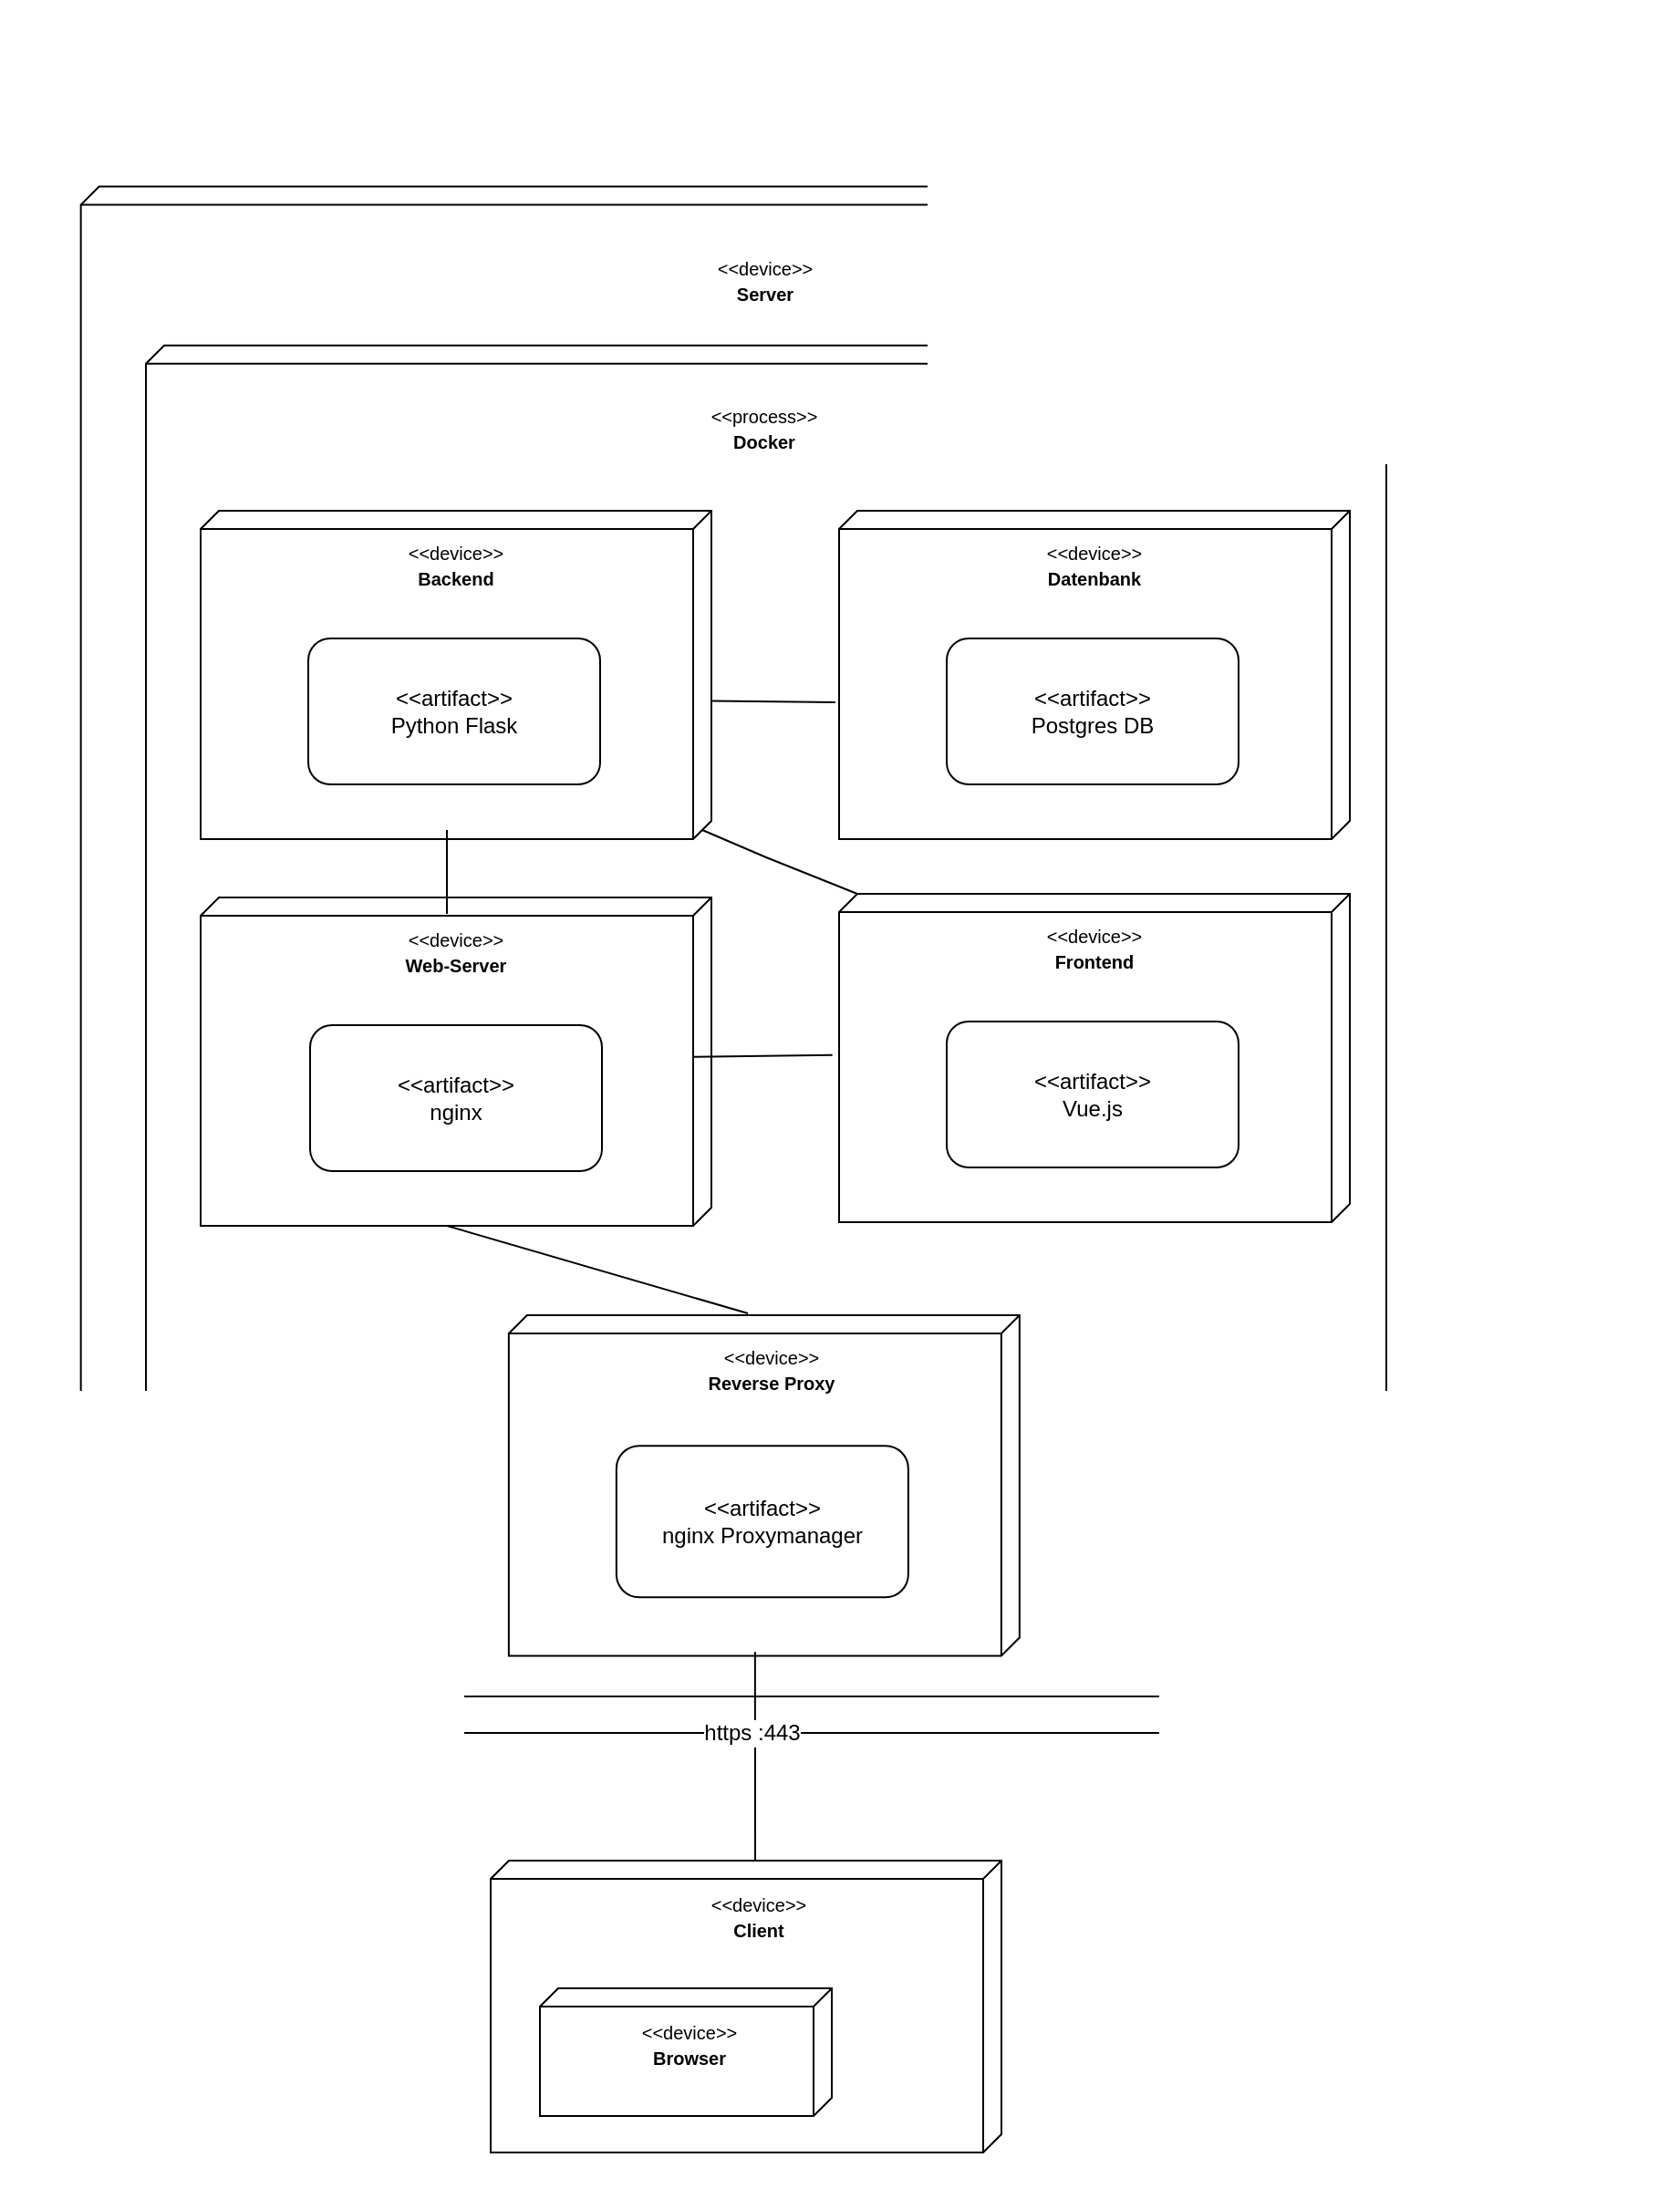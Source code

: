 <mxfile version="17.4.2" type="device"><diagram name="Page-1" id="5f0bae14-7c28-e335-631c-24af17079c00"><mxGraphModel dx="2120" dy="1741" grid="1" gridSize="10" guides="1" tooltips="1" connect="1" arrows="1" fold="1" page="1" pageScale="1" pageWidth="1100" pageHeight="850" background="none" math="0" shadow="0"><root><mxCell id="0"/><mxCell id="1" parent="0"/><mxCell id="EcndIMEGltesRKWlPQND-66" value="" style="group" vertex="1" connectable="0" parent="1"><mxGeometry x="-40" y="-270" width="920" height="950" as="geometry"/></mxCell><mxCell id="EcndIMEGltesRKWlPQND-67" value="" style="verticalAlign=top;align=left;shape=cube;size=10;direction=south;fontStyle=0;html=1;boundedLbl=1;spacingLeft=5;" vertex="1" parent="EcndIMEGltesRKWlPQND-66"><mxGeometry x="44.337" y="102.302" width="764.819" height="847.698" as="geometry"/></mxCell><mxCell id="EcndIMEGltesRKWlPQND-68" value="&lt;div style=&quot;font-size: 10px&quot;&gt;&lt;font style=&quot;font-size: 10px&quot;&gt;&amp;lt;&amp;lt;device&amp;gt;&amp;gt;&lt;/font&gt;&lt;/div&gt;&lt;font style=&quot;font-size: 10px&quot;&gt;&lt;b&gt;Server&lt;/b&gt;&lt;br&gt;&lt;/font&gt;" style="text;html=1;strokeColor=none;fillColor=none;align=center;verticalAlign=middle;whiteSpace=wrap;rounded=0;" vertex="1" parent="EcndIMEGltesRKWlPQND-66"><mxGeometry x="321.447" y="76.243" width="197.143" height="158.333" as="geometry"/></mxCell><mxCell id="EcndIMEGltesRKWlPQND-34" value="" style="group" vertex="1" connectable="0" parent="1"><mxGeometry y="-170" width="830" height="830" as="geometry"/></mxCell><mxCell id="EcndIMEGltesRKWlPQND-35" value="" style="verticalAlign=top;align=left;shape=cube;size=10;direction=south;fontStyle=0;html=1;boundedLbl=1;spacingLeft=5;" vertex="1" parent="EcndIMEGltesRKWlPQND-34"><mxGeometry x="40" y="89.38" width="690" height="740.62" as="geometry"/></mxCell><mxCell id="EcndIMEGltesRKWlPQND-36" value="&lt;div style=&quot;font-size: 10px&quot;&gt;&lt;font style=&quot;font-size: 10px&quot;&gt;&amp;lt;&amp;lt;process&amp;gt;&amp;gt;&lt;/font&gt;&lt;/div&gt;&lt;font style=&quot;font-size: 10px&quot;&gt;&lt;b&gt;Docker&lt;/b&gt;&lt;br&gt;&lt;/font&gt;" style="text;html=1;strokeColor=none;fillColor=none;align=center;verticalAlign=middle;whiteSpace=wrap;rounded=0;" vertex="1" parent="EcndIMEGltesRKWlPQND-34"><mxGeometry x="290.001" y="66.613" width="177.857" height="138.333" as="geometry"/></mxCell><mxCell id="EcndIMEGltesRKWlPQND-75" value="" style="group" vertex="1" connectable="0" parent="EcndIMEGltesRKWlPQND-34"><mxGeometry x="420" y="390" width="280" height="180" as="geometry"/></mxCell><mxCell id="EcndIMEGltesRKWlPQND-76" value="" style="verticalAlign=top;align=left;shape=cube;size=10;direction=south;fontStyle=0;html=1;boundedLbl=1;spacingLeft=5;" vertex="1" parent="EcndIMEGltesRKWlPQND-75"><mxGeometry width="280" height="180" as="geometry"/></mxCell><mxCell id="EcndIMEGltesRKWlPQND-77" value="&lt;div style=&quot;font-size: 10px&quot;&gt;&lt;font style=&quot;font-size: 10px&quot;&gt;&amp;lt;&amp;lt;device&amp;gt;&amp;gt;&lt;/font&gt;&lt;/div&gt;&lt;font style=&quot;font-size: 10px&quot;&gt;&lt;b&gt;Frontend&lt;/b&gt;&lt;br&gt;&lt;/font&gt;" style="text;html=1;strokeColor=none;fillColor=none;align=center;verticalAlign=middle;whiteSpace=wrap;rounded=0;" vertex="1" parent="EcndIMEGltesRKWlPQND-75"><mxGeometry x="110" y="16" width="60" height="30" as="geometry"/></mxCell><mxCell id="EcndIMEGltesRKWlPQND-78" value="&lt;div style=&quot;font-size: 12px&quot; align=&quot;center&quot;&gt;&lt;font style=&quot;font-size: 12px&quot;&gt;&amp;lt;&amp;lt;artifact&amp;gt;&amp;gt;&lt;/font&gt;&lt;/div&gt;&lt;div style=&quot;font-size: 12px&quot; align=&quot;center&quot;&gt;Vue.js&lt;font style=&quot;font-size: 12px&quot;&gt;&lt;br&gt;&lt;/font&gt;&lt;/div&gt;" style="rounded=1;whiteSpace=wrap;html=1;fontSize=10;" vertex="1" parent="EcndIMEGltesRKWlPQND-75"><mxGeometry x="59" y="70" width="160" height="80" as="geometry"/></mxCell><mxCell id="EcndIMEGltesRKWlPQND-30" value="" style="group" vertex="1" connectable="0" parent="EcndIMEGltesRKWlPQND-34"><mxGeometry x="70" y="180" width="280" height="180" as="geometry"/></mxCell><mxCell id="EcndIMEGltesRKWlPQND-31" value="" style="verticalAlign=top;align=left;shape=cube;size=10;direction=south;fontStyle=0;html=1;boundedLbl=1;spacingLeft=5;" vertex="1" parent="EcndIMEGltesRKWlPQND-30"><mxGeometry width="280" height="180" as="geometry"/></mxCell><mxCell id="EcndIMEGltesRKWlPQND-32" value="&lt;div style=&quot;font-size: 10px&quot;&gt;&lt;font style=&quot;font-size: 10px&quot;&gt;&amp;lt;&amp;lt;device&amp;gt;&amp;gt;&lt;/font&gt;&lt;/div&gt;&lt;font style=&quot;font-size: 10px&quot;&gt;&lt;b&gt;Backend&lt;/b&gt;&lt;br&gt;&lt;/font&gt;" style="text;html=1;strokeColor=none;fillColor=none;align=center;verticalAlign=middle;whiteSpace=wrap;rounded=0;" vertex="1" parent="EcndIMEGltesRKWlPQND-30"><mxGeometry x="110" y="16" width="60" height="30" as="geometry"/></mxCell><mxCell id="EcndIMEGltesRKWlPQND-33" value="&lt;div style=&quot;font-size: 12px&quot; align=&quot;center&quot;&gt;&lt;font style=&quot;font-size: 12px&quot;&gt;&amp;lt;&amp;lt;artifact&amp;gt;&amp;gt;&lt;/font&gt;&lt;/div&gt;&lt;div style=&quot;font-size: 12px&quot; align=&quot;center&quot;&gt;&lt;font style=&quot;font-size: 12px&quot;&gt;Python Flask&lt;br&gt;&lt;/font&gt;&lt;/div&gt;" style="rounded=1;whiteSpace=wrap;html=1;fontSize=10;" vertex="1" parent="EcndIMEGltesRKWlPQND-30"><mxGeometry x="59" y="70" width="160" height="80" as="geometry"/></mxCell><mxCell id="EcndIMEGltesRKWlPQND-38" value="" style="group" vertex="1" connectable="0" parent="EcndIMEGltesRKWlPQND-34"><mxGeometry x="238.93" y="620" width="280" height="186.75" as="geometry"/></mxCell><mxCell id="EcndIMEGltesRKWlPQND-39" value="" style="verticalAlign=top;align=left;shape=cube;size=10;direction=south;fontStyle=0;html=1;boundedLbl=1;spacingLeft=5;" vertex="1" parent="EcndIMEGltesRKWlPQND-38"><mxGeometry y="1" width="280" height="186.75" as="geometry"/></mxCell><mxCell id="EcndIMEGltesRKWlPQND-40" value="&lt;div style=&quot;font-size: 10px&quot;&gt;&lt;font style=&quot;font-size: 10px&quot;&gt;&amp;lt;&amp;lt;device&amp;gt;&amp;gt;&lt;/font&gt;&lt;/div&gt;&lt;font style=&quot;font-size: 10px&quot;&gt;&lt;b&gt;Reverse Proxy&lt;/b&gt;&lt;br&gt;&lt;/font&gt;" style="text;html=1;strokeColor=none;fillColor=none;align=center;verticalAlign=middle;whiteSpace=wrap;rounded=0;" vertex="1" parent="EcndIMEGltesRKWlPQND-38"><mxGeometry x="104" y="16.6" width="80" height="31.125" as="geometry"/></mxCell><mxCell id="EcndIMEGltesRKWlPQND-41" value="&lt;div style=&quot;font-size: 12px&quot; align=&quot;center&quot;&gt;&lt;font style=&quot;font-size: 12px&quot;&gt;&amp;lt;&amp;lt;artifact&amp;gt;&amp;gt;&lt;/font&gt;&lt;/div&gt;&lt;div style=&quot;font-size: 12px&quot; align=&quot;center&quot;&gt;&lt;font style=&quot;font-size: 12px&quot;&gt;nginx Proxymanager&lt;br&gt;&lt;/font&gt;&lt;/div&gt;" style="rounded=1;whiteSpace=wrap;html=1;fontSize=10;" vertex="1" parent="EcndIMEGltesRKWlPQND-38"><mxGeometry x="59" y="72.625" width="160" height="83" as="geometry"/></mxCell><mxCell id="EcndIMEGltesRKWlPQND-19" value="" style="group" vertex="1" connectable="0" parent="EcndIMEGltesRKWlPQND-38"><mxGeometry x="-168.93" y="-228" width="280" height="180" as="geometry"/></mxCell><mxCell id="EcndIMEGltesRKWlPQND-7" value="" style="verticalAlign=top;align=left;shape=cube;size=10;direction=south;fontStyle=0;html=1;boundedLbl=1;spacingLeft=5;" vertex="1" parent="EcndIMEGltesRKWlPQND-19"><mxGeometry width="280" height="180" as="geometry"/></mxCell><mxCell id="EcndIMEGltesRKWlPQND-18" value="&lt;div style=&quot;font-size: 10px&quot;&gt;&lt;font style=&quot;font-size: 10px&quot;&gt;&amp;lt;&amp;lt;device&amp;gt;&amp;gt;&lt;/font&gt;&lt;/div&gt;&lt;font style=&quot;font-size: 10px&quot;&gt;&lt;b&gt;Web-Server&lt;/b&gt;&lt;br&gt;&lt;/font&gt;" style="text;html=1;strokeColor=none;fillColor=none;align=center;verticalAlign=middle;whiteSpace=wrap;rounded=0;" vertex="1" parent="EcndIMEGltesRKWlPQND-19"><mxGeometry x="110" y="16" width="60" height="30" as="geometry"/></mxCell><mxCell id="EcndIMEGltesRKWlPQND-28" value="&lt;div style=&quot;font-size: 12px&quot; align=&quot;center&quot;&gt;&lt;font style=&quot;font-size: 12px&quot;&gt;&amp;lt;&amp;lt;artifact&amp;gt;&amp;gt;&lt;/font&gt;&lt;/div&gt;&lt;div style=&quot;font-size: 12px&quot; align=&quot;center&quot;&gt;&lt;font style=&quot;font-size: 12px&quot;&gt;nginx&lt;br&gt;&lt;/font&gt;&lt;/div&gt;" style="rounded=1;whiteSpace=wrap;html=1;fontSize=10;" vertex="1" parent="EcndIMEGltesRKWlPQND-19"><mxGeometry x="60" y="70" width="160" height="80" as="geometry"/></mxCell><mxCell id="EcndIMEGltesRKWlPQND-79" style="rounded=0;orthogonalLoop=1;jettySize=auto;html=1;exitX=0;exitY=0;exitDx=180;exitDy=145;exitPerimeter=0;entryX=0;entryY=0;entryDx=0;entryDy=135;entryPerimeter=0;fontSize=12;endArrow=none;endFill=0;" edge="1" parent="EcndIMEGltesRKWlPQND-34" source="EcndIMEGltesRKWlPQND-7"><mxGeometry relative="1" as="geometry"><mxPoint x="370.0" y="495.5" as="sourcePoint"/><mxPoint x="370.07" y="620.0" as="targetPoint"/></mxGeometry></mxCell><mxCell id="EcndIMEGltesRKWlPQND-89" style="rounded=0;orthogonalLoop=1;jettySize=auto;html=1;exitX=0.491;exitY=1.013;exitDx=0;exitDy=0;exitPerimeter=0;entryX=0.579;entryY=-0.002;entryDx=0;entryDy=0;fontSize=12;endArrow=none;endFill=0;entryPerimeter=0;" edge="1" parent="EcndIMEGltesRKWlPQND-34" source="EcndIMEGltesRKWlPQND-76"><mxGeometry relative="1" as="geometry"><mxPoint x="407.44" y="480.19" as="sourcePoint"/><mxPoint x="340.0" y="479.41" as="targetPoint"/></mxGeometry></mxCell><mxCell id="EcndIMEGltesRKWlPQND-90" style="rounded=0;orthogonalLoop=1;jettySize=auto;html=1;exitX=0;exitY=0;exitDx=175;exitDy=5;exitPerimeter=0;entryX=0;entryY=0;entryDx=0;entryDy=270;fontSize=12;endArrow=none;endFill=0;entryPerimeter=0;" edge="1" parent="EcndIMEGltesRKWlPQND-34" source="EcndIMEGltesRKWlPQND-31" target="EcndIMEGltesRKWlPQND-76"><mxGeometry relative="1" as="geometry"><mxPoint x="215" y="365" as="sourcePoint"/><mxPoint x="215" y="411" as="targetPoint"/><Array as="points"><mxPoint x="380" y="370"/></Array></mxGeometry></mxCell><mxCell id="EcndIMEGltesRKWlPQND-20" value="" style="group" vertex="1" connectable="0" parent="1"><mxGeometry x="420" y="10" width="280" height="180" as="geometry"/></mxCell><mxCell id="EcndIMEGltesRKWlPQND-21" value="" style="verticalAlign=top;align=left;shape=cube;size=10;direction=south;fontStyle=0;html=1;boundedLbl=1;spacingLeft=5;" vertex="1" parent="EcndIMEGltesRKWlPQND-20"><mxGeometry width="280" height="180" as="geometry"/></mxCell><mxCell id="EcndIMEGltesRKWlPQND-27" value="&lt;div style=&quot;font-size: 10px&quot;&gt;&lt;font style=&quot;font-size: 10px&quot;&gt;&amp;lt;&amp;lt;device&amp;gt;&amp;gt;&lt;/font&gt;&lt;/div&gt;&lt;font style=&quot;font-size: 10px&quot;&gt;&lt;b&gt;Datenbank&lt;/b&gt;&lt;br&gt;&lt;/font&gt;" style="text;html=1;strokeColor=none;fillColor=none;align=center;verticalAlign=middle;whiteSpace=wrap;rounded=0;" vertex="1" parent="EcndIMEGltesRKWlPQND-20"><mxGeometry x="110" y="16" width="60" height="30" as="geometry"/></mxCell><mxCell id="EcndIMEGltesRKWlPQND-29" value="&lt;div style=&quot;font-size: 12px&quot; align=&quot;center&quot;&gt;&lt;font style=&quot;font-size: 12px&quot;&gt;&amp;lt;&amp;lt;artifact&amp;gt;&amp;gt;&lt;/font&gt;&lt;/div&gt;&lt;div style=&quot;font-size: 12px&quot; align=&quot;center&quot;&gt;&lt;font style=&quot;font-size: 12px&quot;&gt;Postgres DB&lt;br&gt;&lt;/font&gt;&lt;/div&gt;" style="rounded=1;whiteSpace=wrap;html=1;fontSize=10;" vertex="1" parent="EcndIMEGltesRKWlPQND-20"><mxGeometry x="59" y="70" width="160" height="80" as="geometry"/></mxCell><mxCell id="EcndIMEGltesRKWlPQND-42" value="" style="group" vertex="1" connectable="0" parent="1"><mxGeometry x="232" y="750" width="280" height="184.5" as="geometry"/></mxCell><mxCell id="EcndIMEGltesRKWlPQND-43" value="" style="verticalAlign=top;align=left;shape=cube;size=10;direction=south;fontStyle=0;html=1;boundedLbl=1;spacingLeft=5;" vertex="1" parent="EcndIMEGltesRKWlPQND-42"><mxGeometry x="-3" width="280" height="160" as="geometry"/></mxCell><mxCell id="EcndIMEGltesRKWlPQND-44" value="&lt;div style=&quot;font-size: 10px&quot;&gt;&lt;font style=&quot;font-size: 10px&quot;&gt;&amp;lt;&amp;lt;device&amp;gt;&amp;gt;&lt;/font&gt;&lt;/div&gt;&lt;font style=&quot;font-size: 10px&quot;&gt;&lt;b&gt;Client&lt;/b&gt;&lt;br&gt;&lt;/font&gt;" style="text;html=1;strokeColor=none;fillColor=none;align=center;verticalAlign=middle;whiteSpace=wrap;rounded=0;" vertex="1" parent="EcndIMEGltesRKWlPQND-42"><mxGeometry x="104" y="16.4" width="80" height="30.75" as="geometry"/></mxCell><mxCell id="EcndIMEGltesRKWlPQND-49" value="" style="group" vertex="1" connectable="0" parent="EcndIMEGltesRKWlPQND-42"><mxGeometry x="24" y="70" width="160" height="70" as="geometry"/></mxCell><mxCell id="EcndIMEGltesRKWlPQND-50" value="" style="verticalAlign=top;align=left;shape=cube;size=10;direction=south;fontStyle=0;html=1;boundedLbl=1;spacingLeft=5;" vertex="1" parent="EcndIMEGltesRKWlPQND-49"><mxGeometry width="160" height="70" as="geometry"/></mxCell><mxCell id="EcndIMEGltesRKWlPQND-51" value="&lt;div style=&quot;font-size: 10px&quot;&gt;&lt;font style=&quot;font-size: 10px&quot;&gt;&amp;lt;&amp;lt;device&amp;gt;&amp;gt;&lt;/font&gt;&lt;/div&gt;&lt;font style=&quot;font-size: 10px&quot;&gt;&lt;b&gt;Browser&lt;/b&gt;&lt;br&gt;&lt;/font&gt;" style="text;html=1;strokeColor=none;fillColor=none;align=center;verticalAlign=middle;whiteSpace=wrap;rounded=0;" vertex="1" parent="EcndIMEGltesRKWlPQND-49"><mxGeometry x="59.429" y="26.222" width="45.714" height="11.667" as="geometry"/></mxCell><mxCell id="EcndIMEGltesRKWlPQND-47" style="rounded=0;orthogonalLoop=1;jettySize=auto;html=1;exitX=0;exitY=0;exitDx=184.5;exitDy=145;exitPerimeter=0;entryX=0;entryY=0;entryDx=0;entryDy=135;entryPerimeter=0;fontSize=12;endArrow=none;endFill=0;" edge="1" parent="1" source="EcndIMEGltesRKWlPQND-39" target="EcndIMEGltesRKWlPQND-43"><mxGeometry relative="1" as="geometry"/></mxCell><mxCell id="EcndIMEGltesRKWlPQND-48" value="https :443" style="edgeLabel;html=1;align=center;verticalAlign=middle;resizable=0;points=[];fontSize=12;" vertex="1" connectable="0" parent="EcndIMEGltesRKWlPQND-47"><mxGeometry x="-0.231" y="-2" relative="1" as="geometry"><mxPoint as="offset"/></mxGeometry></mxCell><mxCell id="EcndIMEGltesRKWlPQND-81" style="rounded=0;orthogonalLoop=1;jettySize=auto;html=1;exitX=0;exitY=0;exitDx=180;exitDy=145;exitPerimeter=0;entryX=0.25;entryY=0;entryDx=0;entryDy=0;fontSize=12;endArrow=none;endFill=0;" edge="1" parent="1"><mxGeometry relative="1" as="geometry"><mxPoint x="205" y="185" as="sourcePoint"/><mxPoint x="205" y="231" as="targetPoint"/></mxGeometry></mxCell><mxCell id="EcndIMEGltesRKWlPQND-82" style="rounded=0;orthogonalLoop=1;jettySize=auto;html=1;exitX=0;exitY=0;exitDx=180;exitDy=145;exitPerimeter=0;entryX=0.579;entryY=-0.002;entryDx=0;entryDy=0;fontSize=12;endArrow=none;endFill=0;entryPerimeter=0;" edge="1" parent="1" target="EcndIMEGltesRKWlPQND-31"><mxGeometry relative="1" as="geometry"><mxPoint x="418" y="115" as="sourcePoint"/><mxPoint x="418" y="161" as="targetPoint"/></mxGeometry></mxCell></root></mxGraphModel></diagram></mxfile>
